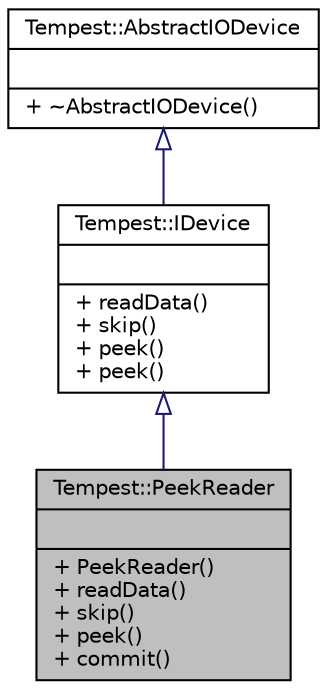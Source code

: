 digraph "Tempest::PeekReader"
{
  edge [fontname="Helvetica",fontsize="10",labelfontname="Helvetica",labelfontsize="10"];
  node [fontname="Helvetica",fontsize="10",shape=record];
  Node3 [label="{Tempest::PeekReader\n||+ PeekReader()\l+ readData()\l+ skip()\l+ peek()\l+ commit()\l}",height=0.2,width=0.4,color="black", fillcolor="grey75", style="filled", fontcolor="black"];
  Node4 -> Node3 [dir="back",color="midnightblue",fontsize="10",style="solid",arrowtail="onormal",fontname="Helvetica"];
  Node4 [label="{Tempest::IDevice\n||+ readData()\l+ skip()\l+ peek()\l+ peek()\l}",height=0.2,width=0.4,color="black", fillcolor="white", style="filled",URL="$class_tempest_1_1_i_device.html"];
  Node5 -> Node4 [dir="back",color="midnightblue",fontsize="10",style="solid",arrowtail="onormal",fontname="Helvetica"];
  Node5 [label="{Tempest::AbstractIODevice\n||+ ~AbstractIODevice()\l}",height=0.2,width=0.4,color="black", fillcolor="white", style="filled",URL="$class_tempest_1_1_abstract_i_o_device.html"];
}
